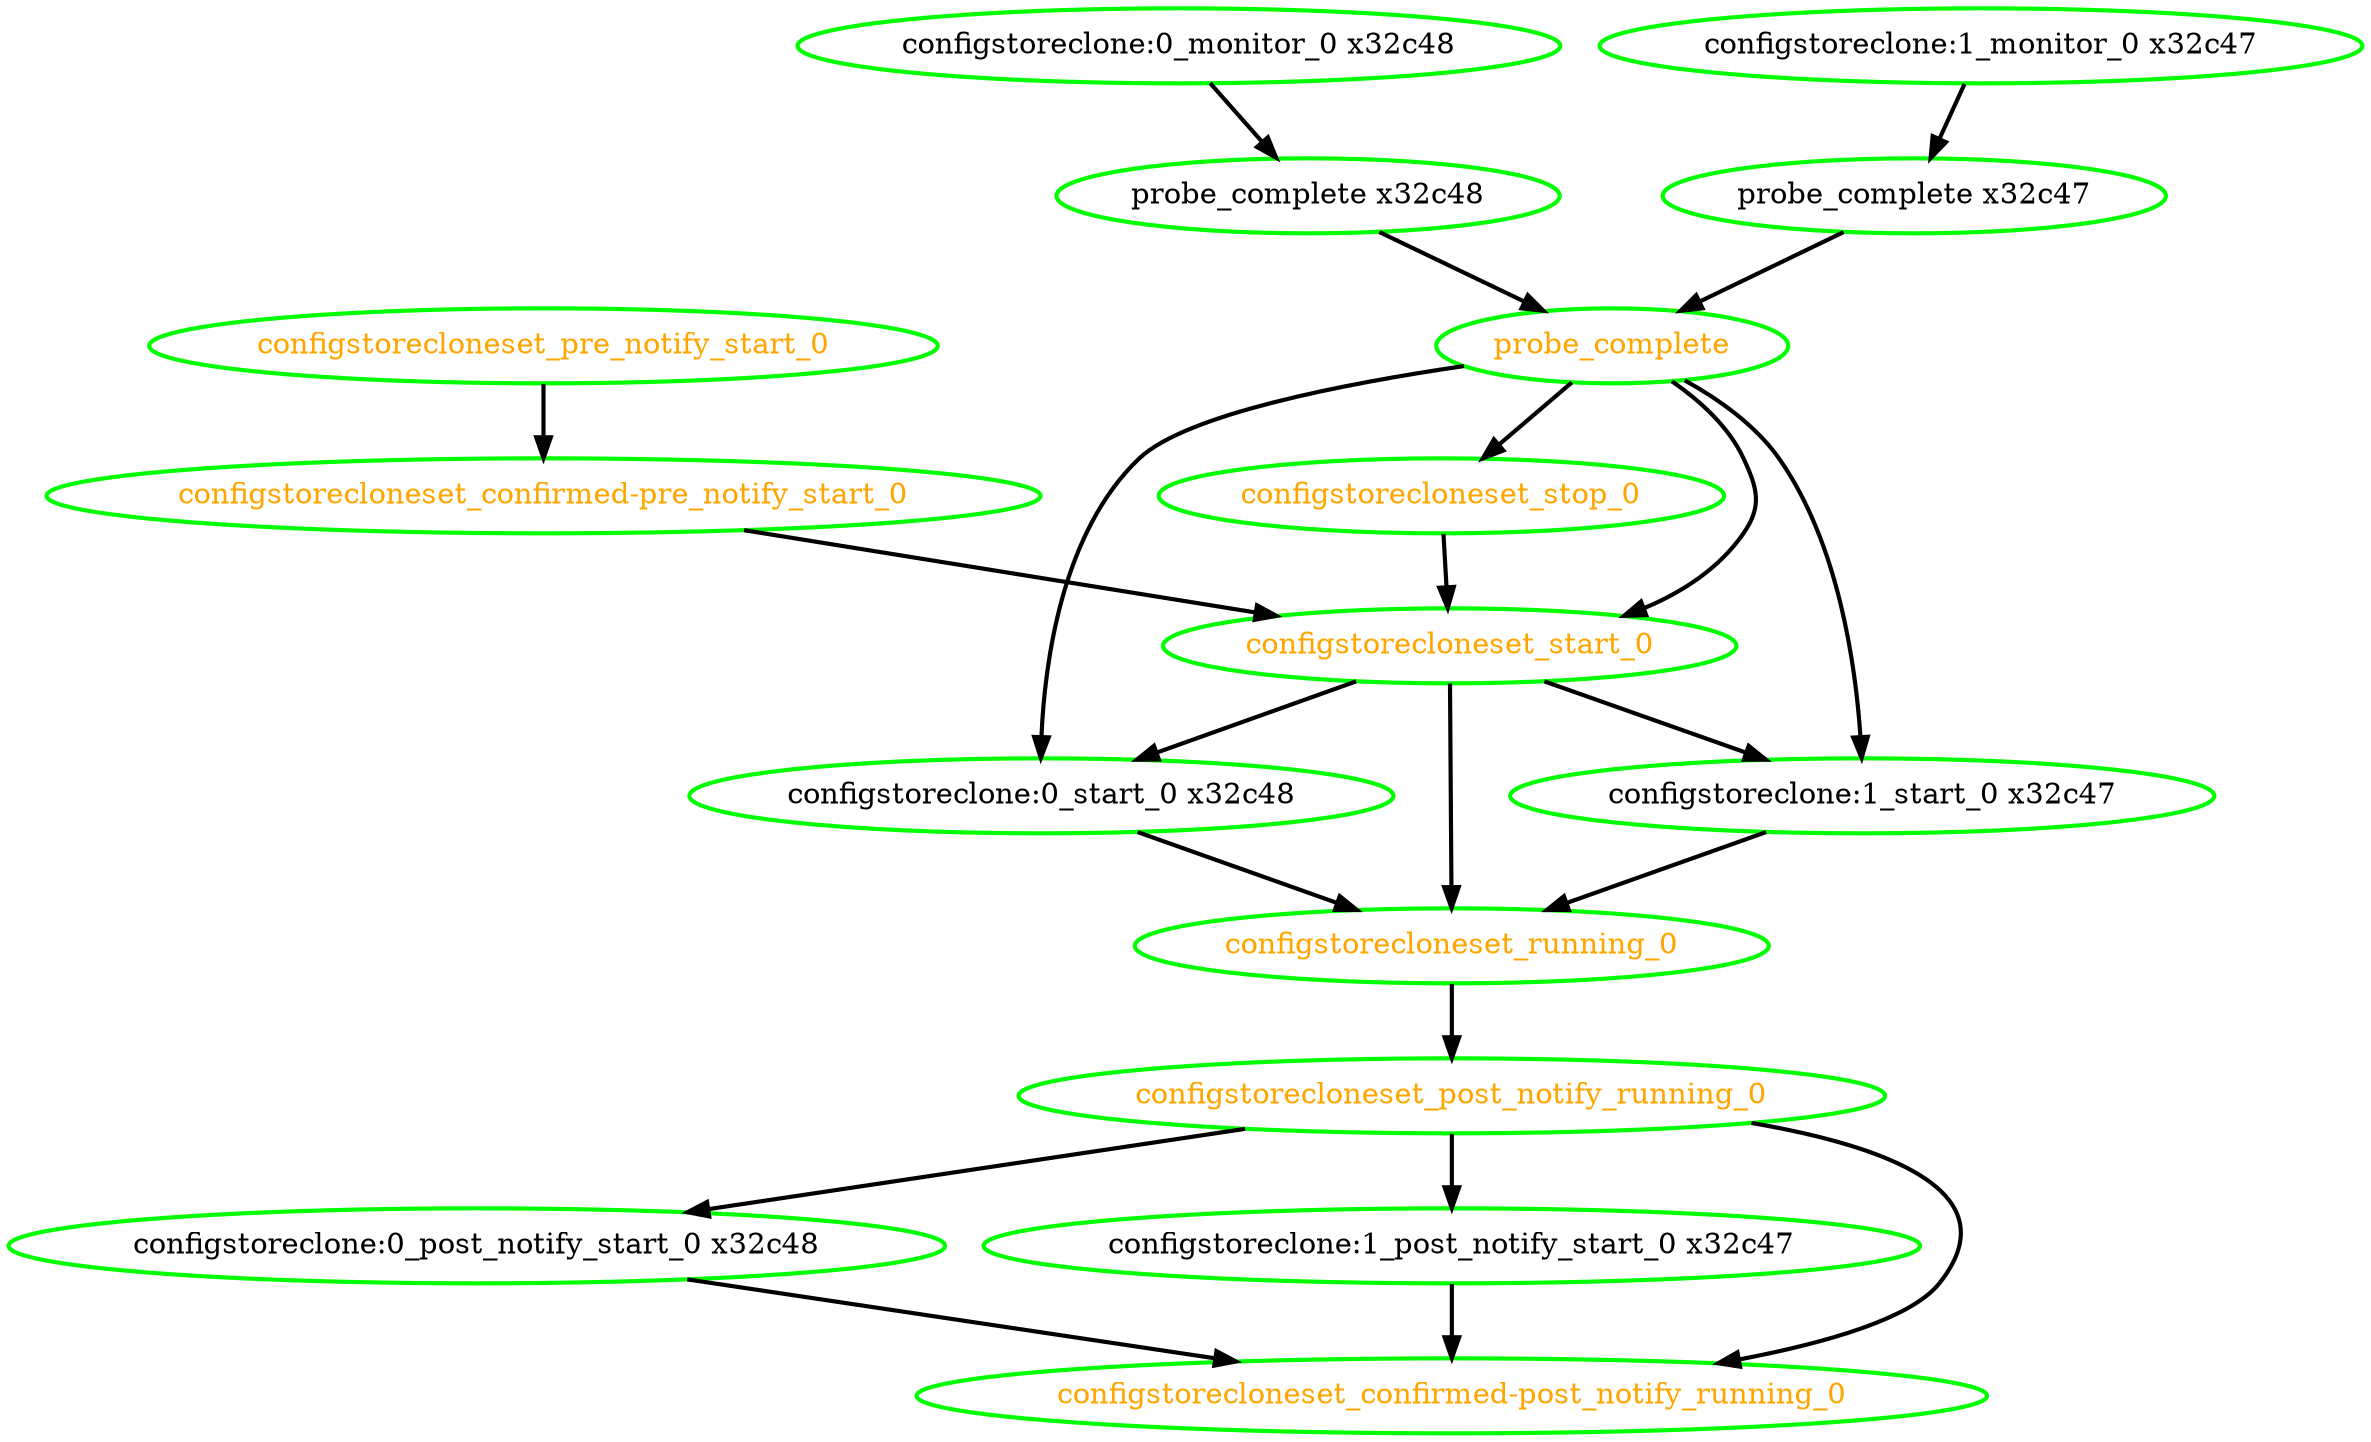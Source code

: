  digraph "g" {
"configstoreclone:0_monitor_0 x32c48" -> "probe_complete x32c48" [ style = bold]
"configstoreclone:0_monitor_0 x32c48" [ style=bold color="green" fontcolor="black" ]
"configstoreclone:0_post_notify_start_0 x32c48" -> "configstorecloneset_confirmed-post_notify_running_0" [ style = bold]
"configstoreclone:0_post_notify_start_0 x32c48" [ style=bold color="green" fontcolor="black" ]
"configstoreclone:0_start_0 x32c48" -> "configstorecloneset_running_0" [ style = bold]
"configstoreclone:0_start_0 x32c48" [ style=bold color="green" fontcolor="black" ]
"configstoreclone:1_monitor_0 x32c47" -> "probe_complete x32c47" [ style = bold]
"configstoreclone:1_monitor_0 x32c47" [ style=bold color="green" fontcolor="black"  ]
"configstoreclone:1_post_notify_start_0 x32c47" -> "configstorecloneset_confirmed-post_notify_running_0" [ style = bold]
"configstoreclone:1_post_notify_start_0 x32c47" [ style=bold color="green" fontcolor="black" ]
"configstoreclone:1_start_0 x32c47" -> "configstorecloneset_running_0" [ style = bold]
"configstoreclone:1_start_0 x32c47" [ style=bold color="green" fontcolor="black" ]
"configstorecloneset_confirmed-post_notify_running_0" [ style=bold color="green" fontcolor="orange" ]
"configstorecloneset_confirmed-pre_notify_start_0" -> "configstorecloneset_start_0" [ style = bold]
"configstorecloneset_confirmed-pre_notify_start_0" [ style=bold color="green" fontcolor="orange" ]
"configstorecloneset_post_notify_running_0" -> "configstoreclone:0_post_notify_start_0 x32c48" [ style = bold]
"configstorecloneset_post_notify_running_0" -> "configstoreclone:1_post_notify_start_0 x32c47" [ style = bold]
"configstorecloneset_post_notify_running_0" -> "configstorecloneset_confirmed-post_notify_running_0" [ style = bold]
"configstorecloneset_post_notify_running_0" [ style=bold color="green" fontcolor="orange" ]
"configstorecloneset_pre_notify_start_0" -> "configstorecloneset_confirmed-pre_notify_start_0" [ style = bold]
"configstorecloneset_pre_notify_start_0" [ style=bold color="green" fontcolor="orange" ]
"configstorecloneset_running_0" -> "configstorecloneset_post_notify_running_0" [ style = bold]
"configstorecloneset_running_0" [ style=bold color="green" fontcolor="orange" ]
"configstorecloneset_start_0" -> "configstoreclone:0_start_0 x32c48" [ style = bold]
"configstorecloneset_start_0" -> "configstoreclone:1_start_0 x32c47" [ style = bold]
"configstorecloneset_start_0" -> "configstorecloneset_running_0" [ style = bold]
"configstorecloneset_start_0" [ style=bold color="green" fontcolor="orange" ]
"configstorecloneset_stop_0" -> "configstorecloneset_start_0" [ style = bold]
"configstorecloneset_stop_0" [ style=bold color="green" fontcolor="orange"  ]
"probe_complete x32c47" -> "probe_complete" [ style = bold]
"probe_complete x32c47" [ style=bold color="green" fontcolor="black" ]
"probe_complete x32c48" -> "probe_complete" [ style = bold]
"probe_complete x32c48" [ style=bold color="green" fontcolor="black" ]
"probe_complete" -> "configstoreclone:0_start_0 x32c48" [ style = bold]
"probe_complete" -> "configstoreclone:1_start_0 x32c47" [ style = bold]
"probe_complete" -> "configstorecloneset_start_0" [ style = bold]
"probe_complete" -> "configstorecloneset_stop_0" [ style = bold]
"probe_complete" [ style=bold color="green" fontcolor="orange" ]
}
